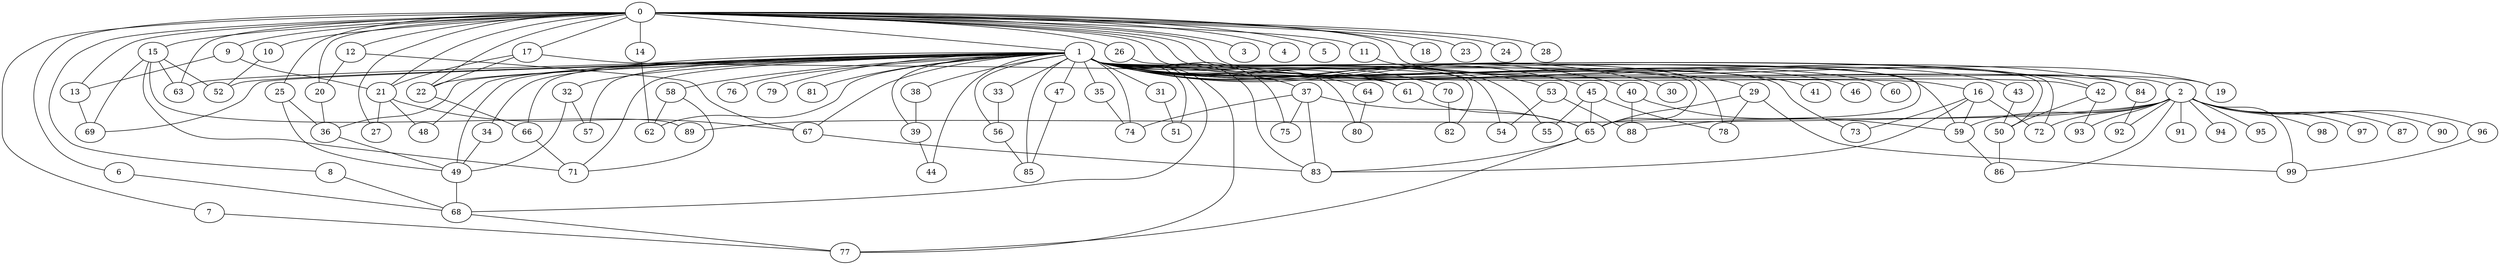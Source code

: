 
graph graphname {
    0 -- 1
0 -- 2
0 -- 3
0 -- 4
0 -- 5
0 -- 6
0 -- 7
0 -- 8
0 -- 9
0 -- 10
0 -- 11
0 -- 12
0 -- 13
0 -- 14
0 -- 15
0 -- 16
0 -- 17
0 -- 18
0 -- 19
0 -- 20
0 -- 21
0 -- 22
0 -- 23
0 -- 24
0 -- 25
0 -- 26
0 -- 27
0 -- 28
0 -- 84
0 -- 63
0 -- 42
1 -- 29
1 -- 30
1 -- 31
1 -- 32
1 -- 33
1 -- 34
1 -- 35
1 -- 36
1 -- 37
1 -- 38
1 -- 39
1 -- 40
1 -- 41
1 -- 42
1 -- 43
1 -- 44
1 -- 45
1 -- 46
1 -- 47
1 -- 48
1 -- 49
1 -- 50
1 -- 51
1 -- 52
1 -- 53
1 -- 54
1 -- 55
1 -- 56
1 -- 57
1 -- 58
1 -- 59
1 -- 60
1 -- 61
1 -- 62
1 -- 63
1 -- 64
1 -- 65
1 -- 66
1 -- 67
1 -- 68
1 -- 69
1 -- 70
1 -- 71
1 -- 72
1 -- 73
1 -- 74
1 -- 75
1 -- 76
1 -- 77
1 -- 78
1 -- 79
1 -- 80
1 -- 81
1 -- 82
1 -- 83
1 -- 84
1 -- 85
1 -- 22
2 -- 96
2 -- 98
2 -- 99
2 -- 97
2 -- 86
2 -- 87
2 -- 88
2 -- 89
2 -- 90
2 -- 91
2 -- 92
2 -- 93
2 -- 94
2 -- 95
2 -- 59
2 -- 72
6 -- 68
7 -- 77
8 -- 68
9 -- 21
9 -- 13
10 -- 52
11 -- 19
12 -- 20
12 -- 67
13 -- 69
14 -- 62
15 -- 89
15 -- 69
15 -- 71
15 -- 52
15 -- 63
16 -- 72
16 -- 83
16 -- 73
16 -- 59
17 -- 22
17 -- 61
17 -- 21
20 -- 36
21 -- 67
21 -- 27
21 -- 48
22 -- 66
25 -- 36
25 -- 49
26 -- 65
29 -- 65
29 -- 78
29 -- 99
31 -- 51
32 -- 57
32 -- 49
33 -- 56
34 -- 49
35 -- 74
36 -- 49
37 -- 74
37 -- 75
37 -- 83
37 -- 65
38 -- 39
39 -- 44
40 -- 88
40 -- 59
42 -- 93
42 -- 50
43 -- 50
45 -- 65
45 -- 78
45 -- 55
47 -- 85
49 -- 68
50 -- 86
53 -- 88
53 -- 54
56 -- 85
58 -- 71
58 -- 62
59 -- 86
61 -- 65
64 -- 80
65 -- 77
65 -- 83
66 -- 71
67 -- 83
68 -- 77
70 -- 82
84 -- 92
96 -- 99

}
